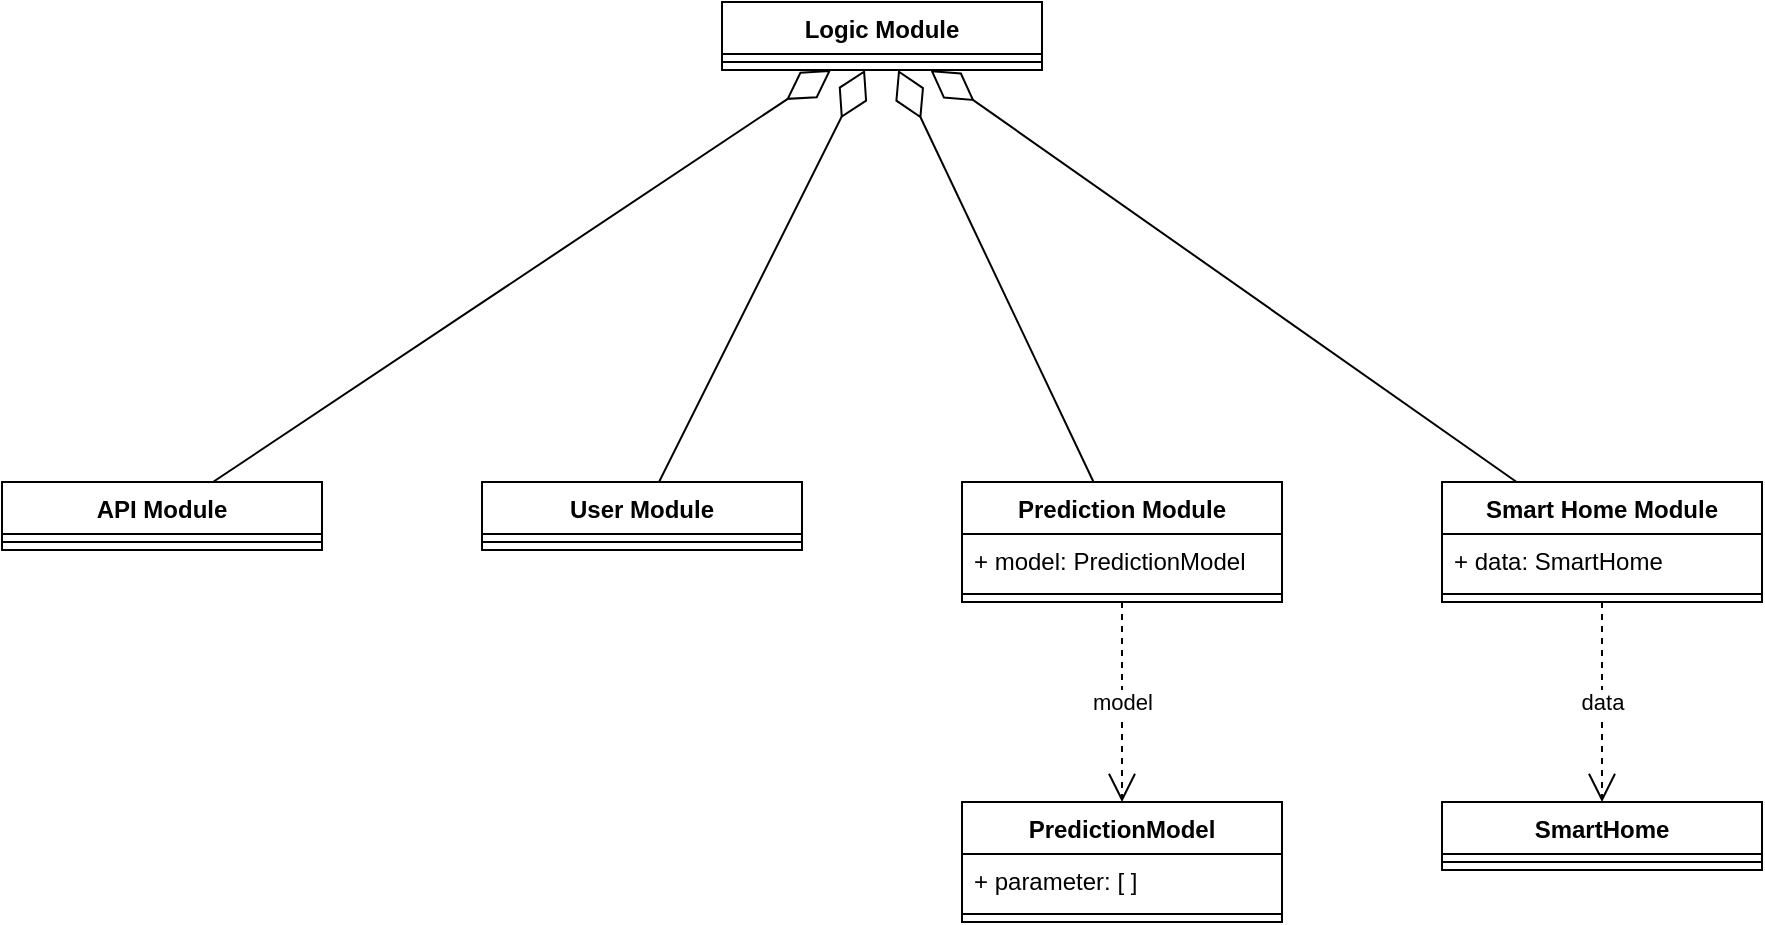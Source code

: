 <mxfile version="14.1.8" type="device"><diagram name="Page-1" id="7Jh5rjHY7JXz1SiuXTTY"><mxGraphModel dx="2272" dy="832" grid="1" gridSize="10" guides="1" tooltips="1" connect="1" arrows="1" fold="1" page="1" pageScale="1" pageWidth="850" pageHeight="1100" math="0" shadow="0"><root><mxCell id="0"/><mxCell id="1" parent="0"/><mxCell id="B4yhNgXtgqttjC43r80T-2" value="Logic Module" style="swimlane;fontStyle=1;align=center;verticalAlign=top;childLayout=stackLayout;horizontal=1;startSize=26;horizontalStack=0;resizeParent=1;resizeParentMax=0;resizeLast=0;collapsible=1;marginBottom=0;" vertex="1" parent="1"><mxGeometry x="280" y="80" width="160" height="34" as="geometry"/></mxCell><mxCell id="B4yhNgXtgqttjC43r80T-4" value="" style="line;strokeWidth=1;fillColor=none;align=left;verticalAlign=middle;spacingTop=-1;spacingLeft=3;spacingRight=3;rotatable=0;labelPosition=right;points=[];portConstraint=eastwest;" vertex="1" parent="B4yhNgXtgqttjC43r80T-2"><mxGeometry y="26" width="160" height="8" as="geometry"/></mxCell><mxCell id="B4yhNgXtgqttjC43r80T-6" value="User Module" style="swimlane;fontStyle=1;align=center;verticalAlign=top;childLayout=stackLayout;horizontal=1;startSize=26;horizontalStack=0;resizeParent=1;resizeParentMax=0;resizeLast=0;collapsible=1;marginBottom=0;" vertex="1" parent="1"><mxGeometry x="160" y="320" width="160" height="34" as="geometry"/></mxCell><mxCell id="B4yhNgXtgqttjC43r80T-8" value="" style="line;strokeWidth=1;fillColor=none;align=left;verticalAlign=middle;spacingTop=-1;spacingLeft=3;spacingRight=3;rotatable=0;labelPosition=right;points=[];portConstraint=eastwest;" vertex="1" parent="B4yhNgXtgqttjC43r80T-6"><mxGeometry y="26" width="160" height="8" as="geometry"/></mxCell><mxCell id="B4yhNgXtgqttjC43r80T-10" value="API Module" style="swimlane;fontStyle=1;align=center;verticalAlign=top;childLayout=stackLayout;horizontal=1;startSize=26;horizontalStack=0;resizeParent=1;resizeParentMax=0;resizeLast=0;collapsible=1;marginBottom=0;" vertex="1" parent="1"><mxGeometry x="-80" y="320" width="160" height="34" as="geometry"/></mxCell><mxCell id="B4yhNgXtgqttjC43r80T-12" value="" style="line;strokeWidth=1;fillColor=none;align=left;verticalAlign=middle;spacingTop=-1;spacingLeft=3;spacingRight=3;rotatable=0;labelPosition=right;points=[];portConstraint=eastwest;" vertex="1" parent="B4yhNgXtgqttjC43r80T-10"><mxGeometry y="26" width="160" height="8" as="geometry"/></mxCell><mxCell id="B4yhNgXtgqttjC43r80T-14" value="Prediction Module" style="swimlane;fontStyle=1;align=center;verticalAlign=top;childLayout=stackLayout;horizontal=1;startSize=26;horizontalStack=0;resizeParent=1;resizeParentMax=0;resizeLast=0;collapsible=1;marginBottom=0;" vertex="1" parent="1"><mxGeometry x="400" y="320" width="160" height="60" as="geometry"/></mxCell><mxCell id="B4yhNgXtgqttjC43r80T-15" value="+ model: PredictionModel" style="text;strokeColor=none;fillColor=none;align=left;verticalAlign=top;spacingLeft=4;spacingRight=4;overflow=hidden;rotatable=0;points=[[0,0.5],[1,0.5]];portConstraint=eastwest;" vertex="1" parent="B4yhNgXtgqttjC43r80T-14"><mxGeometry y="26" width="160" height="26" as="geometry"/></mxCell><mxCell id="B4yhNgXtgqttjC43r80T-16" value="" style="line;strokeWidth=1;fillColor=none;align=left;verticalAlign=middle;spacingTop=-1;spacingLeft=3;spacingRight=3;rotatable=0;labelPosition=right;points=[];portConstraint=eastwest;" vertex="1" parent="B4yhNgXtgqttjC43r80T-14"><mxGeometry y="52" width="160" height="8" as="geometry"/></mxCell><mxCell id="B4yhNgXtgqttjC43r80T-18" value="Smart Home Module" style="swimlane;fontStyle=1;align=center;verticalAlign=top;childLayout=stackLayout;horizontal=1;startSize=26;horizontalStack=0;resizeParent=1;resizeParentMax=0;resizeLast=0;collapsible=1;marginBottom=0;" vertex="1" parent="1"><mxGeometry x="640" y="320" width="160" height="60" as="geometry"/></mxCell><mxCell id="B4yhNgXtgqttjC43r80T-19" value="+ data: SmartHome" style="text;strokeColor=none;fillColor=none;align=left;verticalAlign=top;spacingLeft=4;spacingRight=4;overflow=hidden;rotatable=0;points=[[0,0.5],[1,0.5]];portConstraint=eastwest;" vertex="1" parent="B4yhNgXtgqttjC43r80T-18"><mxGeometry y="26" width="160" height="26" as="geometry"/></mxCell><mxCell id="B4yhNgXtgqttjC43r80T-20" value="" style="line;strokeWidth=1;fillColor=none;align=left;verticalAlign=middle;spacingTop=-1;spacingLeft=3;spacingRight=3;rotatable=0;labelPosition=right;points=[];portConstraint=eastwest;" vertex="1" parent="B4yhNgXtgqttjC43r80T-18"><mxGeometry y="52" width="160" height="8" as="geometry"/></mxCell><mxCell id="B4yhNgXtgqttjC43r80T-23" value="PredictionModel" style="swimlane;fontStyle=1;align=center;verticalAlign=top;childLayout=stackLayout;horizontal=1;startSize=26;horizontalStack=0;resizeParent=1;resizeParentMax=0;resizeLast=0;collapsible=1;marginBottom=0;" vertex="1" parent="1"><mxGeometry x="400" y="480" width="160" height="60" as="geometry"/></mxCell><mxCell id="B4yhNgXtgqttjC43r80T-24" value="+ parameter: [ ]" style="text;strokeColor=none;fillColor=none;align=left;verticalAlign=top;spacingLeft=4;spacingRight=4;overflow=hidden;rotatable=0;points=[[0,0.5],[1,0.5]];portConstraint=eastwest;" vertex="1" parent="B4yhNgXtgqttjC43r80T-23"><mxGeometry y="26" width="160" height="26" as="geometry"/></mxCell><mxCell id="B4yhNgXtgqttjC43r80T-25" value="" style="line;strokeWidth=1;fillColor=none;align=left;verticalAlign=middle;spacingTop=-1;spacingLeft=3;spacingRight=3;rotatable=0;labelPosition=right;points=[];portConstraint=eastwest;" vertex="1" parent="B4yhNgXtgqttjC43r80T-23"><mxGeometry y="52" width="160" height="8" as="geometry"/></mxCell><mxCell id="B4yhNgXtgqttjC43r80T-27" value="SmartHome" style="swimlane;fontStyle=1;align=center;verticalAlign=top;childLayout=stackLayout;horizontal=1;startSize=26;horizontalStack=0;resizeParent=1;resizeParentMax=0;resizeLast=0;collapsible=1;marginBottom=0;" vertex="1" parent="1"><mxGeometry x="640" y="480" width="160" height="34" as="geometry"/></mxCell><mxCell id="B4yhNgXtgqttjC43r80T-29" value="" style="line;strokeWidth=1;fillColor=none;align=left;verticalAlign=middle;spacingTop=-1;spacingLeft=3;spacingRight=3;rotatable=0;labelPosition=right;points=[];portConstraint=eastwest;" vertex="1" parent="B4yhNgXtgqttjC43r80T-27"><mxGeometry y="26" width="160" height="8" as="geometry"/></mxCell><mxCell id="B4yhNgXtgqttjC43r80T-33" value="" style="endArrow=diamondThin;endFill=0;endSize=24;html=1;" edge="1" parent="1" source="B4yhNgXtgqttjC43r80T-10" target="B4yhNgXtgqttjC43r80T-2"><mxGeometry width="160" relative="1" as="geometry"><mxPoint x="30" y="210" as="sourcePoint"/><mxPoint x="190" y="210" as="targetPoint"/></mxGeometry></mxCell><mxCell id="B4yhNgXtgqttjC43r80T-34" value="" style="endArrow=diamondThin;endFill=0;endSize=24;html=1;" edge="1" parent="1" source="B4yhNgXtgqttjC43r80T-6" target="B4yhNgXtgqttjC43r80T-2"><mxGeometry width="160" relative="1" as="geometry"><mxPoint x="35.5" y="330" as="sourcePoint"/><mxPoint x="344.5" y="124" as="targetPoint"/></mxGeometry></mxCell><mxCell id="B4yhNgXtgqttjC43r80T-35" value="" style="endArrow=diamondThin;endFill=0;endSize=24;html=1;" edge="1" parent="1" source="B4yhNgXtgqttjC43r80T-14" target="B4yhNgXtgqttjC43r80T-2"><mxGeometry width="160" relative="1" as="geometry"><mxPoint x="258.5" y="330" as="sourcePoint"/><mxPoint x="361.5" y="124" as="targetPoint"/></mxGeometry></mxCell><mxCell id="B4yhNgXtgqttjC43r80T-36" value="" style="endArrow=diamondThin;endFill=0;endSize=24;html=1;" edge="1" parent="1" source="B4yhNgXtgqttjC43r80T-18" target="B4yhNgXtgqttjC43r80T-2"><mxGeometry width="160" relative="1" as="geometry"><mxPoint x="484.046" y="356" as="sourcePoint"/><mxPoint x="377.786" y="124" as="targetPoint"/></mxGeometry></mxCell><mxCell id="B4yhNgXtgqttjC43r80T-37" value="model" style="endArrow=open;endSize=12;dashed=1;html=1;" edge="1" parent="1" source="B4yhNgXtgqttjC43r80T-14" target="B4yhNgXtgqttjC43r80T-23"><mxGeometry width="160" relative="1" as="geometry"><mxPoint x="230" y="490" as="sourcePoint"/><mxPoint x="390" y="490" as="targetPoint"/></mxGeometry></mxCell><mxCell id="B4yhNgXtgqttjC43r80T-38" value="data" style="endArrow=open;endSize=12;dashed=1;html=1;" edge="1" parent="1" source="B4yhNgXtgqttjC43r80T-18" target="B4yhNgXtgqttjC43r80T-27"><mxGeometry width="160" relative="1" as="geometry"><mxPoint x="490" y="390" as="sourcePoint"/><mxPoint x="490" y="490" as="targetPoint"/></mxGeometry></mxCell></root></mxGraphModel></diagram></mxfile>